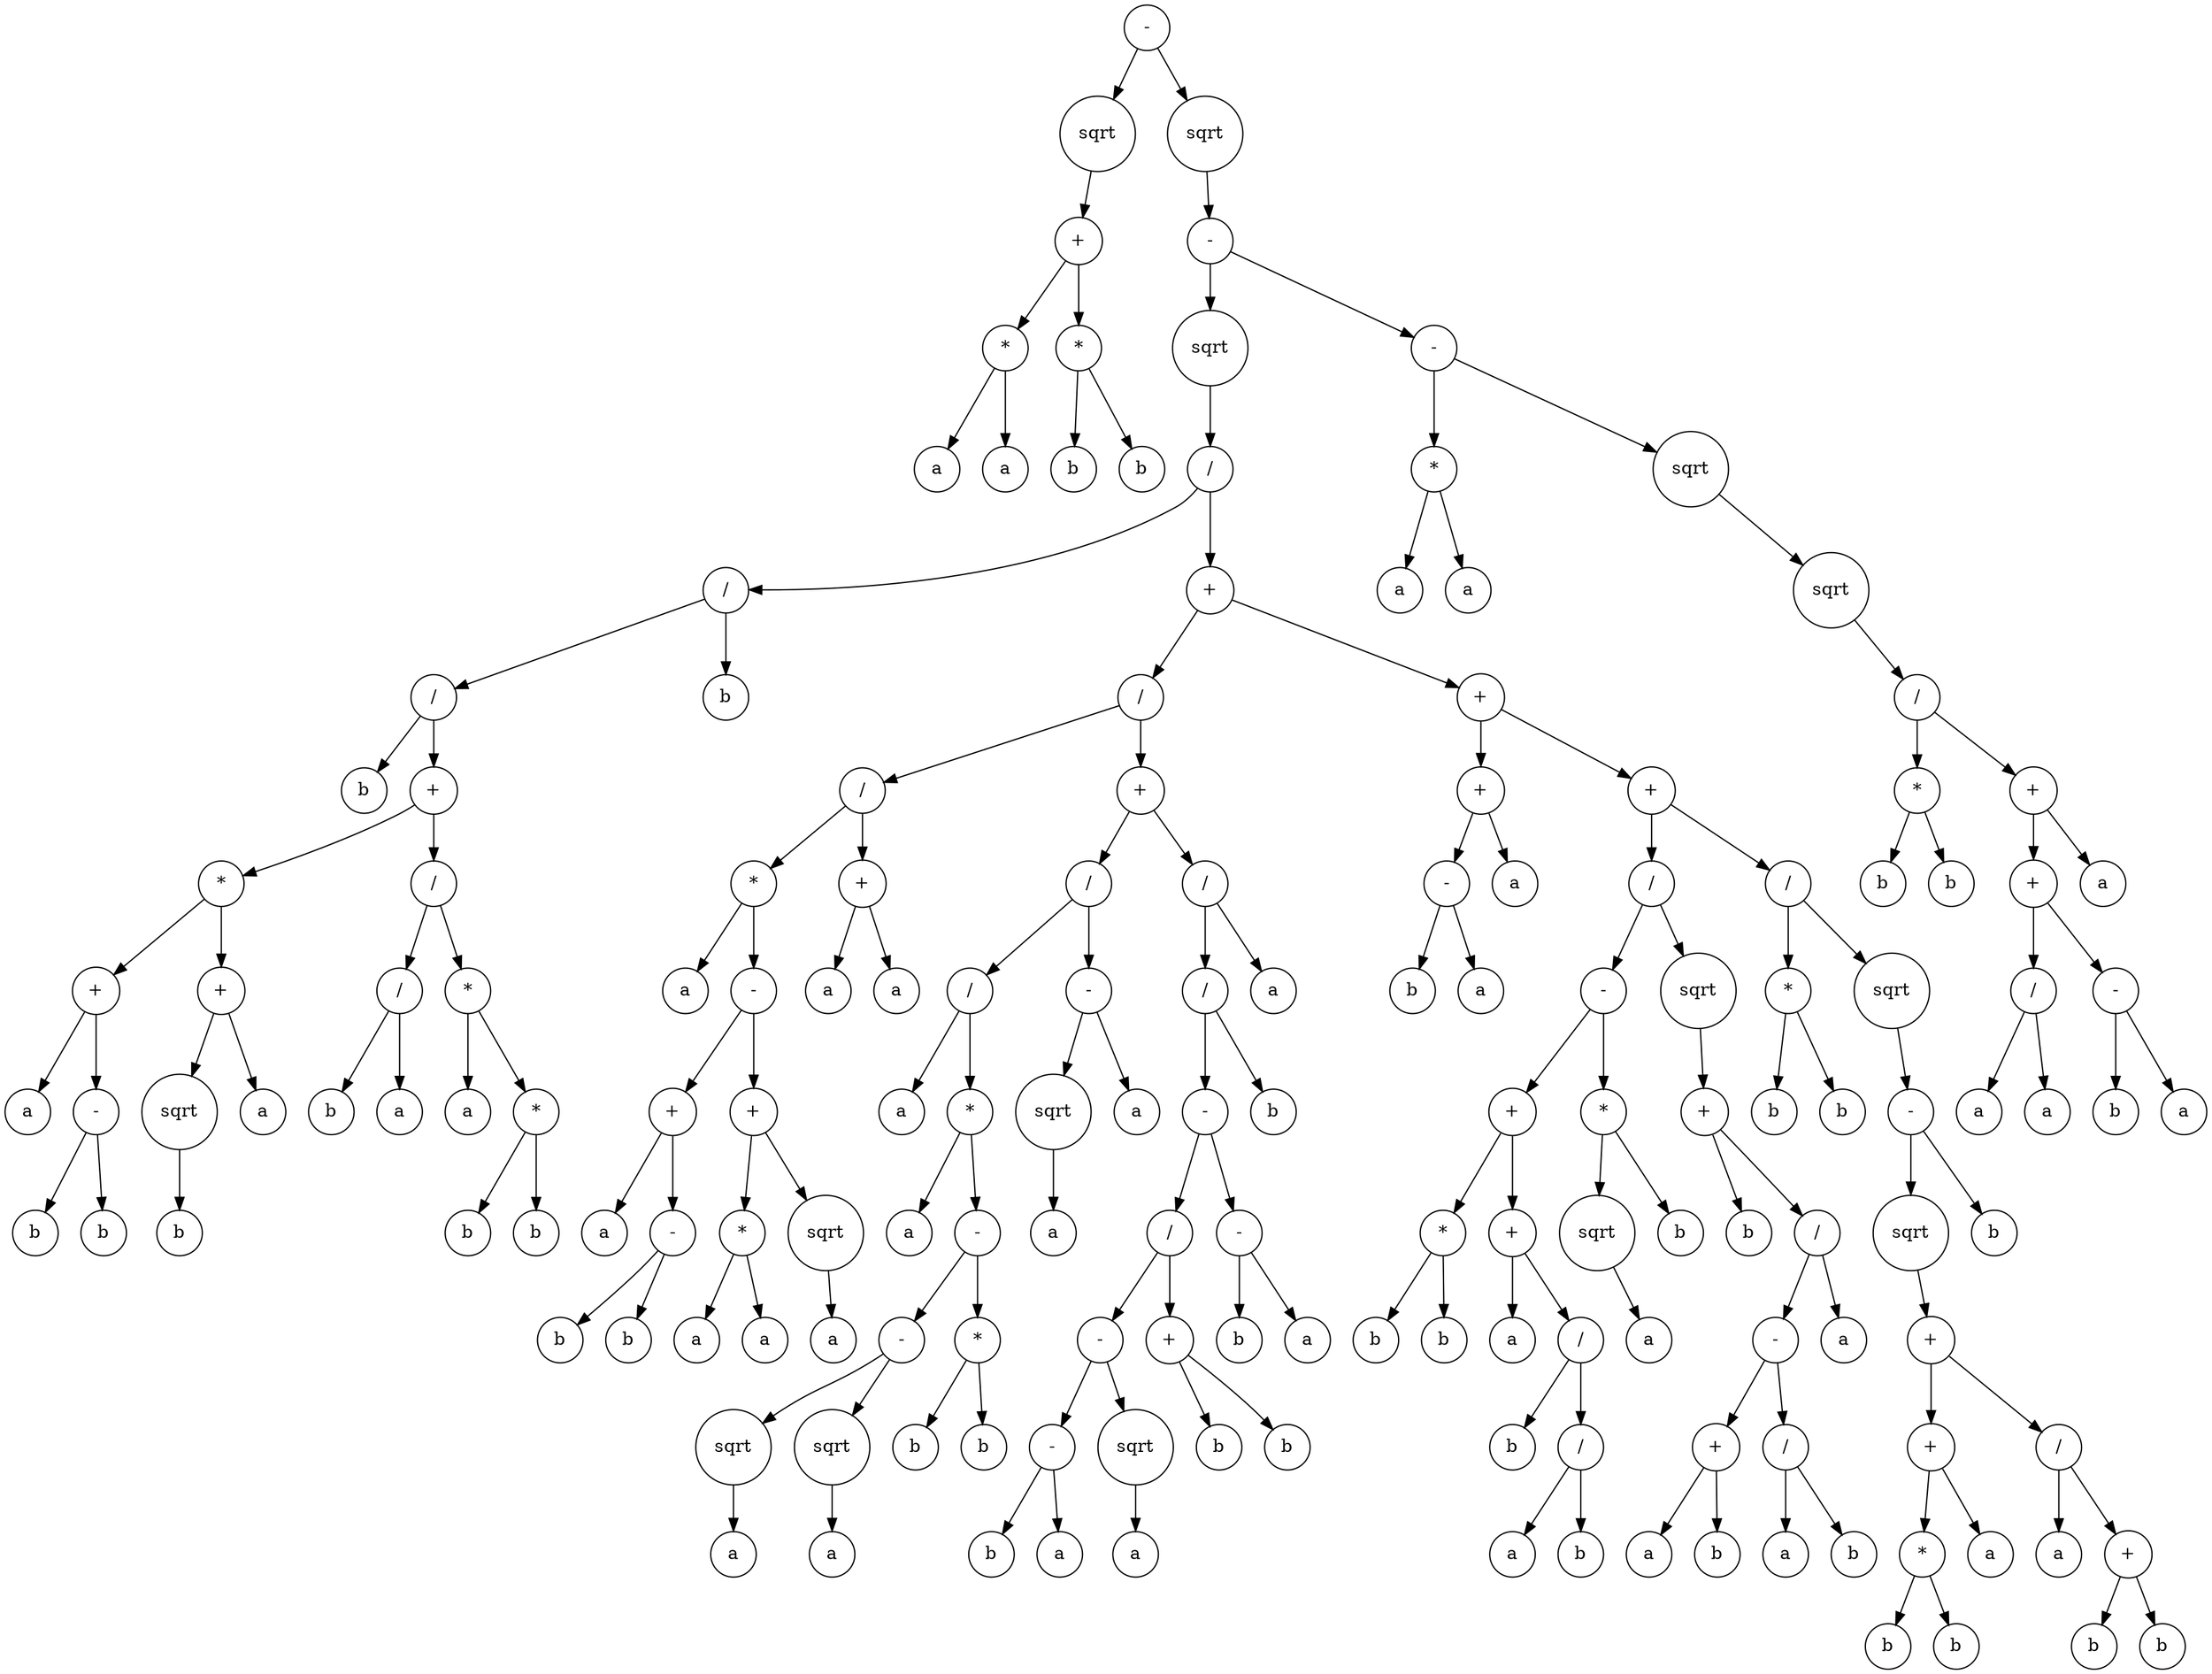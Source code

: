 digraph g {
graph [ordering=out];
node [shape=circle];
n[label = "-"];
n0[label = "sqrt"];
n00[label = "+"];
n000[label = "*"];
n0000[label = "a"];
n000 -> n0000;
n0001[label = "a"];
n000 -> n0001;
n00 -> n000;
n001[label = "*"];
n0010[label = "b"];
n001 -> n0010;
n0011[label = "b"];
n001 -> n0011;
n00 -> n001;
n0 -> n00;
n -> n0;
n1[label = "sqrt"];
n10[label = "-"];
n100[label = "sqrt"];
n1000[label = "/"];
n10000[label = "/"];
n100000[label = "/"];
n1000000[label = "b"];
n100000 -> n1000000;
n1000001[label = "+"];
n10000010[label = "*"];
n100000100[label = "+"];
n1000001000[label = "a"];
n100000100 -> n1000001000;
n1000001001[label = "-"];
n10000010010[label = "b"];
n1000001001 -> n10000010010;
n10000010011[label = "b"];
n1000001001 -> n10000010011;
n100000100 -> n1000001001;
n10000010 -> n100000100;
n100000101[label = "+"];
n1000001010[label = "sqrt"];
n10000010100[label = "b"];
n1000001010 -> n10000010100;
n100000101 -> n1000001010;
n1000001011[label = "a"];
n100000101 -> n1000001011;
n10000010 -> n100000101;
n1000001 -> n10000010;
n10000011[label = "/"];
n100000110[label = "/"];
n1000001100[label = "b"];
n100000110 -> n1000001100;
n1000001101[label = "a"];
n100000110 -> n1000001101;
n10000011 -> n100000110;
n100000111[label = "*"];
n1000001110[label = "a"];
n100000111 -> n1000001110;
n1000001111[label = "*"];
n10000011110[label = "b"];
n1000001111 -> n10000011110;
n10000011111[label = "b"];
n1000001111 -> n10000011111;
n100000111 -> n1000001111;
n10000011 -> n100000111;
n1000001 -> n10000011;
n100000 -> n1000001;
n10000 -> n100000;
n100001[label = "b"];
n10000 -> n100001;
n1000 -> n10000;
n10001[label = "+"];
n100010[label = "/"];
n1000100[label = "/"];
n10001000[label = "*"];
n100010000[label = "a"];
n10001000 -> n100010000;
n100010001[label = "-"];
n1000100010[label = "+"];
n10001000100[label = "a"];
n1000100010 -> n10001000100;
n10001000101[label = "-"];
n100010001010[label = "b"];
n10001000101 -> n100010001010;
n100010001011[label = "b"];
n10001000101 -> n100010001011;
n1000100010 -> n10001000101;
n100010001 -> n1000100010;
n1000100011[label = "+"];
n10001000110[label = "*"];
n100010001100[label = "a"];
n10001000110 -> n100010001100;
n100010001101[label = "a"];
n10001000110 -> n100010001101;
n1000100011 -> n10001000110;
n10001000111[label = "sqrt"];
n100010001110[label = "a"];
n10001000111 -> n100010001110;
n1000100011 -> n10001000111;
n100010001 -> n1000100011;
n10001000 -> n100010001;
n1000100 -> n10001000;
n10001001[label = "+"];
n100010010[label = "a"];
n10001001 -> n100010010;
n100010011[label = "a"];
n10001001 -> n100010011;
n1000100 -> n10001001;
n100010 -> n1000100;
n1000101[label = "+"];
n10001010[label = "/"];
n100010100[label = "/"];
n1000101000[label = "a"];
n100010100 -> n1000101000;
n1000101001[label = "*"];
n10001010010[label = "a"];
n1000101001 -> n10001010010;
n10001010011[label = "-"];
n100010100110[label = "-"];
n1000101001100[label = "sqrt"];
n10001010011000[label = "a"];
n1000101001100 -> n10001010011000;
n100010100110 -> n1000101001100;
n1000101001101[label = "sqrt"];
n10001010011010[label = "a"];
n1000101001101 -> n10001010011010;
n100010100110 -> n1000101001101;
n10001010011 -> n100010100110;
n100010100111[label = "*"];
n1000101001110[label = "b"];
n100010100111 -> n1000101001110;
n1000101001111[label = "b"];
n100010100111 -> n1000101001111;
n10001010011 -> n100010100111;
n1000101001 -> n10001010011;
n100010100 -> n1000101001;
n10001010 -> n100010100;
n100010101[label = "-"];
n1000101010[label = "sqrt"];
n10001010100[label = "a"];
n1000101010 -> n10001010100;
n100010101 -> n1000101010;
n1000101011[label = "a"];
n100010101 -> n1000101011;
n10001010 -> n100010101;
n1000101 -> n10001010;
n10001011[label = "/"];
n100010110[label = "/"];
n1000101100[label = "-"];
n10001011000[label = "/"];
n100010110000[label = "-"];
n1000101100000[label = "-"];
n10001011000000[label = "b"];
n1000101100000 -> n10001011000000;
n10001011000001[label = "a"];
n1000101100000 -> n10001011000001;
n100010110000 -> n1000101100000;
n1000101100001[label = "sqrt"];
n10001011000010[label = "a"];
n1000101100001 -> n10001011000010;
n100010110000 -> n1000101100001;
n10001011000 -> n100010110000;
n100010110001[label = "+"];
n1000101100010[label = "b"];
n100010110001 -> n1000101100010;
n1000101100011[label = "b"];
n100010110001 -> n1000101100011;
n10001011000 -> n100010110001;
n1000101100 -> n10001011000;
n10001011001[label = "-"];
n100010110010[label = "b"];
n10001011001 -> n100010110010;
n100010110011[label = "a"];
n10001011001 -> n100010110011;
n1000101100 -> n10001011001;
n100010110 -> n1000101100;
n1000101101[label = "b"];
n100010110 -> n1000101101;
n10001011 -> n100010110;
n100010111[label = "a"];
n10001011 -> n100010111;
n1000101 -> n10001011;
n100010 -> n1000101;
n10001 -> n100010;
n100011[label = "+"];
n1000110[label = "+"];
n10001100[label = "-"];
n100011000[label = "b"];
n10001100 -> n100011000;
n100011001[label = "a"];
n10001100 -> n100011001;
n1000110 -> n10001100;
n10001101[label = "a"];
n1000110 -> n10001101;
n100011 -> n1000110;
n1000111[label = "+"];
n10001110[label = "/"];
n100011100[label = "-"];
n1000111000[label = "+"];
n10001110000[label = "*"];
n100011100000[label = "b"];
n10001110000 -> n100011100000;
n100011100001[label = "b"];
n10001110000 -> n100011100001;
n1000111000 -> n10001110000;
n10001110001[label = "+"];
n100011100010[label = "a"];
n10001110001 -> n100011100010;
n100011100011[label = "/"];
n1000111000110[label = "b"];
n100011100011 -> n1000111000110;
n1000111000111[label = "/"];
n10001110001110[label = "a"];
n1000111000111 -> n10001110001110;
n10001110001111[label = "b"];
n1000111000111 -> n10001110001111;
n100011100011 -> n1000111000111;
n10001110001 -> n100011100011;
n1000111000 -> n10001110001;
n100011100 -> n1000111000;
n1000111001[label = "*"];
n10001110010[label = "sqrt"];
n100011100100[label = "a"];
n10001110010 -> n100011100100;
n1000111001 -> n10001110010;
n10001110011[label = "b"];
n1000111001 -> n10001110011;
n100011100 -> n1000111001;
n10001110 -> n100011100;
n100011101[label = "sqrt"];
n1000111010[label = "+"];
n10001110100[label = "b"];
n1000111010 -> n10001110100;
n10001110101[label = "/"];
n100011101010[label = "-"];
n1000111010100[label = "+"];
n10001110101000[label = "a"];
n1000111010100 -> n10001110101000;
n10001110101001[label = "b"];
n1000111010100 -> n10001110101001;
n100011101010 -> n1000111010100;
n1000111010101[label = "/"];
n10001110101010[label = "a"];
n1000111010101 -> n10001110101010;
n10001110101011[label = "b"];
n1000111010101 -> n10001110101011;
n100011101010 -> n1000111010101;
n10001110101 -> n100011101010;
n100011101011[label = "a"];
n10001110101 -> n100011101011;
n1000111010 -> n10001110101;
n100011101 -> n1000111010;
n10001110 -> n100011101;
n1000111 -> n10001110;
n10001111[label = "/"];
n100011110[label = "*"];
n1000111100[label = "b"];
n100011110 -> n1000111100;
n1000111101[label = "b"];
n100011110 -> n1000111101;
n10001111 -> n100011110;
n100011111[label = "sqrt"];
n1000111110[label = "-"];
n10001111100[label = "sqrt"];
n100011111000[label = "+"];
n1000111110000[label = "+"];
n10001111100000[label = "*"];
n100011111000000[label = "b"];
n10001111100000 -> n100011111000000;
n100011111000001[label = "b"];
n10001111100000 -> n100011111000001;
n1000111110000 -> n10001111100000;
n10001111100001[label = "a"];
n1000111110000 -> n10001111100001;
n100011111000 -> n1000111110000;
n1000111110001[label = "/"];
n10001111100010[label = "a"];
n1000111110001 -> n10001111100010;
n10001111100011[label = "+"];
n100011111000110[label = "b"];
n10001111100011 -> n100011111000110;
n100011111000111[label = "b"];
n10001111100011 -> n100011111000111;
n1000111110001 -> n10001111100011;
n100011111000 -> n1000111110001;
n10001111100 -> n100011111000;
n1000111110 -> n10001111100;
n10001111101[label = "b"];
n1000111110 -> n10001111101;
n100011111 -> n1000111110;
n10001111 -> n100011111;
n1000111 -> n10001111;
n100011 -> n1000111;
n10001 -> n100011;
n1000 -> n10001;
n100 -> n1000;
n10 -> n100;
n101[label = "-"];
n1010[label = "*"];
n10100[label = "a"];
n1010 -> n10100;
n10101[label = "a"];
n1010 -> n10101;
n101 -> n1010;
n1011[label = "sqrt"];
n10110[label = "sqrt"];
n101100[label = "/"];
n1011000[label = "*"];
n10110000[label = "b"];
n1011000 -> n10110000;
n10110001[label = "b"];
n1011000 -> n10110001;
n101100 -> n1011000;
n1011001[label = "+"];
n10110010[label = "+"];
n101100100[label = "/"];
n1011001000[label = "a"];
n101100100 -> n1011001000;
n1011001001[label = "a"];
n101100100 -> n1011001001;
n10110010 -> n101100100;
n101100101[label = "-"];
n1011001010[label = "b"];
n101100101 -> n1011001010;
n1011001011[label = "a"];
n101100101 -> n1011001011;
n10110010 -> n101100101;
n1011001 -> n10110010;
n10110011[label = "a"];
n1011001 -> n10110011;
n101100 -> n1011001;
n10110 -> n101100;
n1011 -> n10110;
n101 -> n1011;
n10 -> n101;
n1 -> n10;
n -> n1;
}
